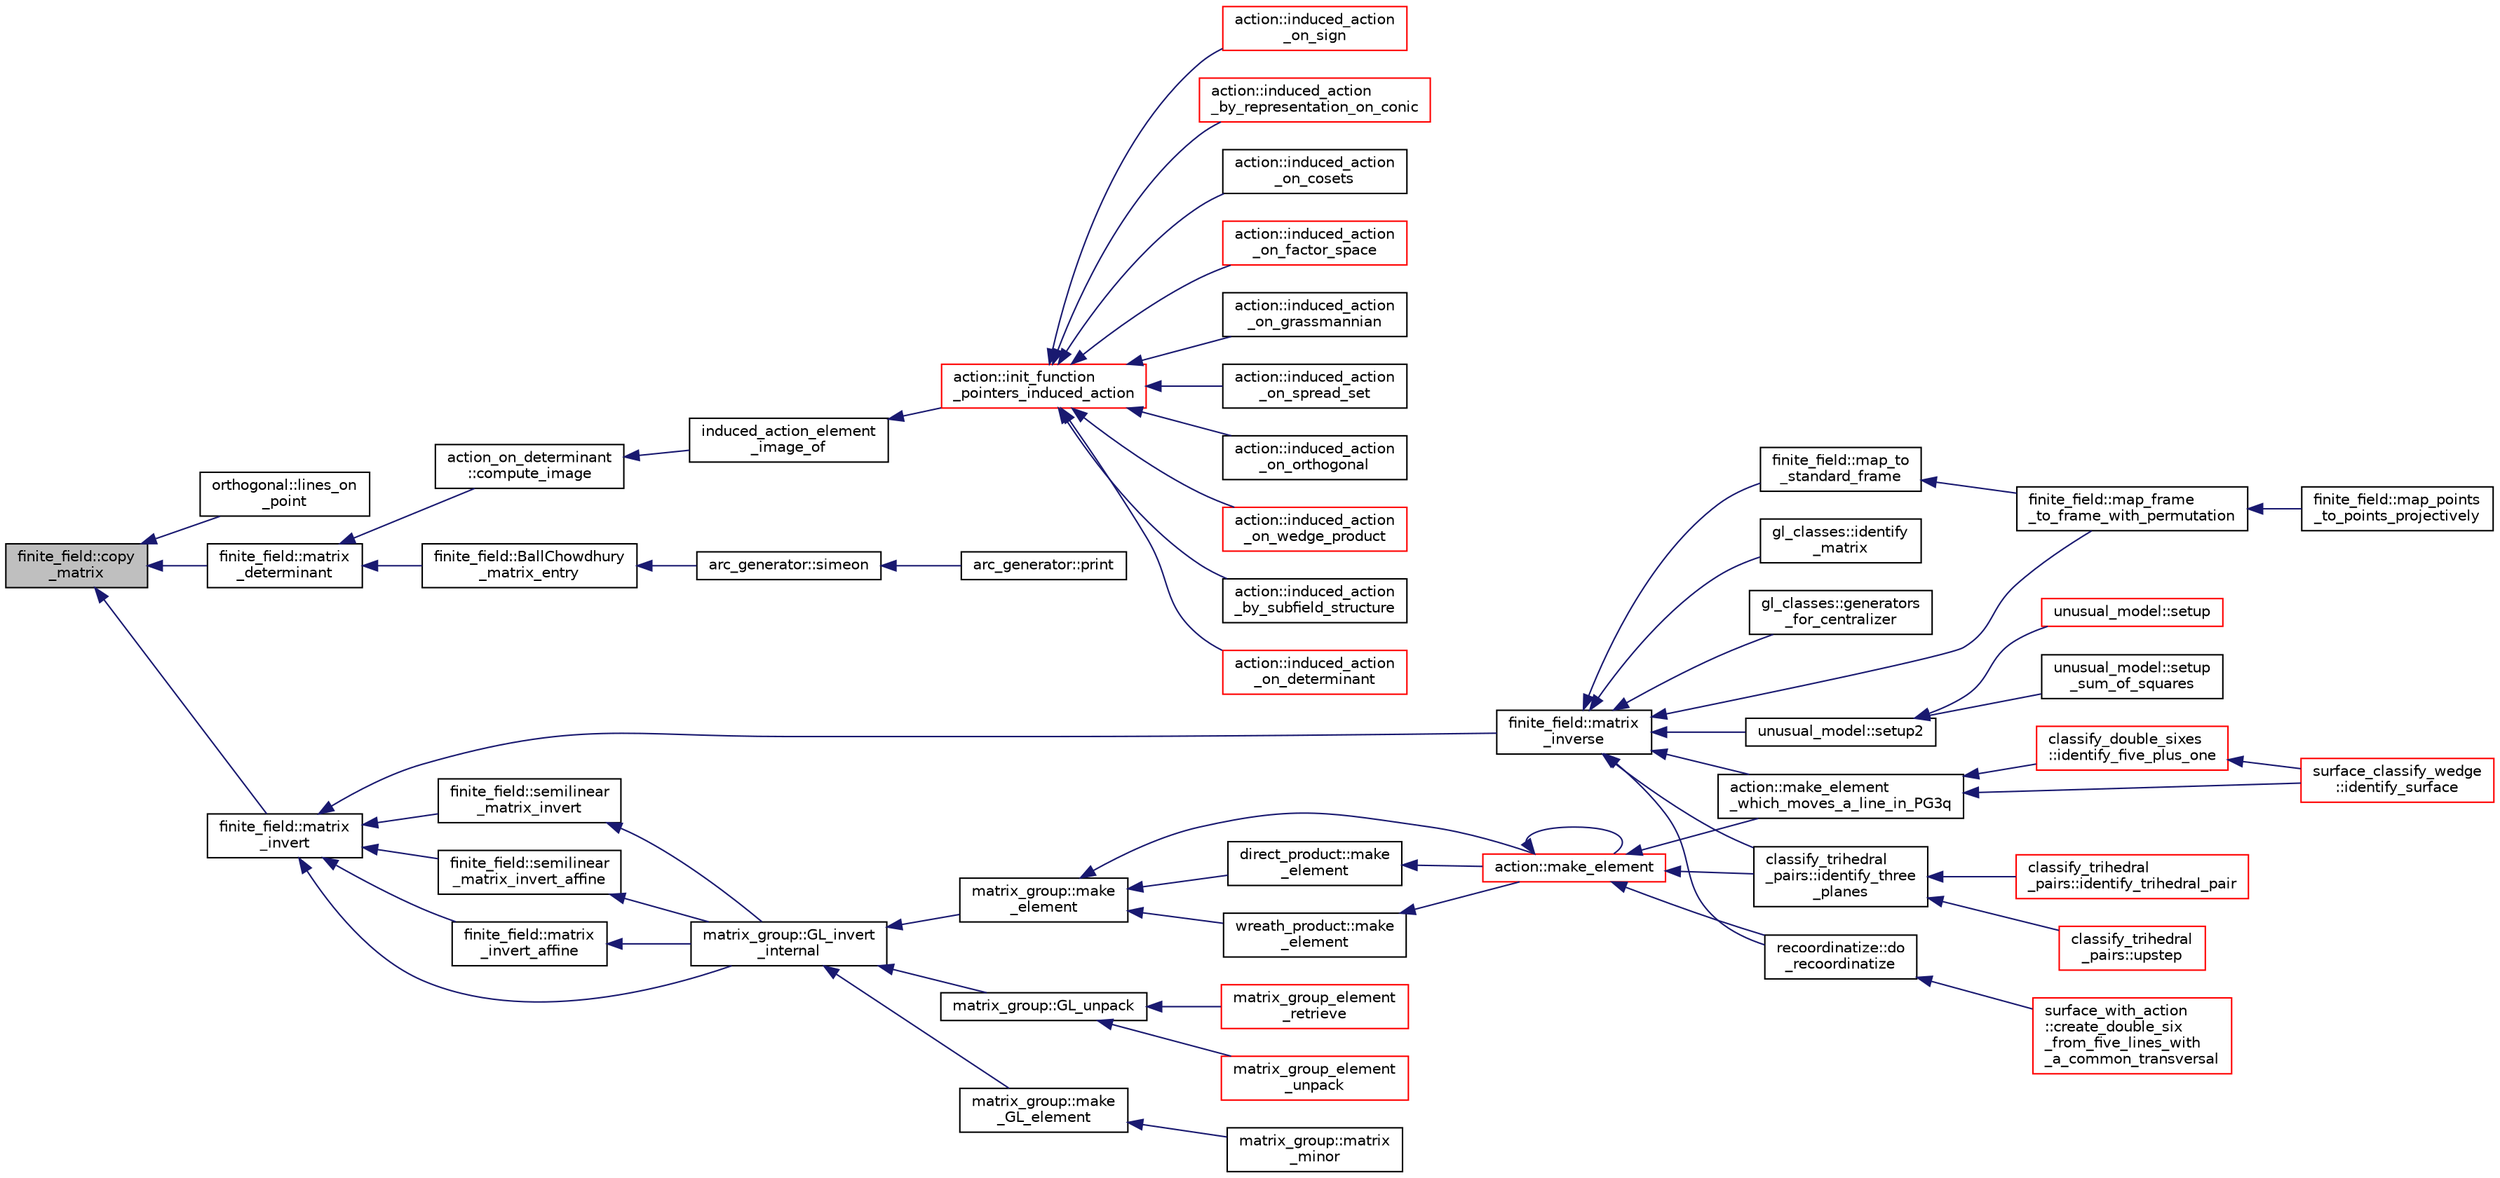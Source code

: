 digraph "finite_field::copy_matrix"
{
  edge [fontname="Helvetica",fontsize="10",labelfontname="Helvetica",labelfontsize="10"];
  node [fontname="Helvetica",fontsize="10",shape=record];
  rankdir="LR";
  Node2061 [label="finite_field::copy\l_matrix",height=0.2,width=0.4,color="black", fillcolor="grey75", style="filled", fontcolor="black"];
  Node2061 -> Node2062 [dir="back",color="midnightblue",fontsize="10",style="solid",fontname="Helvetica"];
  Node2062 [label="orthogonal::lines_on\l_point",height=0.2,width=0.4,color="black", fillcolor="white", style="filled",URL="$d7/daa/classorthogonal.html#aa3249c7fddbc156af817fb274e41c914"];
  Node2061 -> Node2063 [dir="back",color="midnightblue",fontsize="10",style="solid",fontname="Helvetica"];
  Node2063 [label="finite_field::matrix\l_determinant",height=0.2,width=0.4,color="black", fillcolor="white", style="filled",URL="$df/d5a/classfinite__field.html#abeeee303bfbc054f2dcac4981ecab9ce"];
  Node2063 -> Node2064 [dir="back",color="midnightblue",fontsize="10",style="solid",fontname="Helvetica"];
  Node2064 [label="finite_field::BallChowdhury\l_matrix_entry",height=0.2,width=0.4,color="black", fillcolor="white", style="filled",URL="$df/d5a/classfinite__field.html#a961293f903f87da16219ceb61f642e8e"];
  Node2064 -> Node2065 [dir="back",color="midnightblue",fontsize="10",style="solid",fontname="Helvetica"];
  Node2065 [label="arc_generator::simeon",height=0.2,width=0.4,color="black", fillcolor="white", style="filled",URL="$d4/d21/classarc__generator.html#a70e7c17292bbb3b63c12cc2512e45aba"];
  Node2065 -> Node2066 [dir="back",color="midnightblue",fontsize="10",style="solid",fontname="Helvetica"];
  Node2066 [label="arc_generator::print",height=0.2,width=0.4,color="black", fillcolor="white", style="filled",URL="$d4/d21/classarc__generator.html#a4ae2e25ba85a60fb2a90a7b4f52675f7"];
  Node2063 -> Node2067 [dir="back",color="midnightblue",fontsize="10",style="solid",fontname="Helvetica"];
  Node2067 [label="action_on_determinant\l::compute_image",height=0.2,width=0.4,color="black", fillcolor="white", style="filled",URL="$d4/d32/classaction__on__determinant.html#afc50562cf0aa95e81eb0062749dc3940"];
  Node2067 -> Node2068 [dir="back",color="midnightblue",fontsize="10",style="solid",fontname="Helvetica"];
  Node2068 [label="induced_action_element\l_image_of",height=0.2,width=0.4,color="black", fillcolor="white", style="filled",URL="$d3/d27/interface_8_c.html#a821850d6c3988dd122de0489cd36f0f0"];
  Node2068 -> Node2069 [dir="back",color="midnightblue",fontsize="10",style="solid",fontname="Helvetica"];
  Node2069 [label="action::init_function\l_pointers_induced_action",height=0.2,width=0.4,color="red", fillcolor="white", style="filled",URL="$d2/d86/classaction.html#a3b9287d084b24f7a3b9532a7589c58de"];
  Node2069 -> Node2070 [dir="back",color="midnightblue",fontsize="10",style="solid",fontname="Helvetica"];
  Node2070 [label="action::induced_action\l_by_representation_on_conic",height=0.2,width=0.4,color="red", fillcolor="white", style="filled",URL="$d2/d86/classaction.html#a228538e3f07bc186db8eb5da8b90f617"];
  Node2069 -> Node2078 [dir="back",color="midnightblue",fontsize="10",style="solid",fontname="Helvetica"];
  Node2078 [label="action::induced_action\l_on_cosets",height=0.2,width=0.4,color="black", fillcolor="white", style="filled",URL="$d2/d86/classaction.html#acbdff5ffed42af6a01f07dffb2787237"];
  Node2069 -> Node2079 [dir="back",color="midnightblue",fontsize="10",style="solid",fontname="Helvetica"];
  Node2079 [label="action::induced_action\l_on_factor_space",height=0.2,width=0.4,color="red", fillcolor="white", style="filled",URL="$d2/d86/classaction.html#af501ff2aa74fb6049bee5c01cd8b909b"];
  Node2069 -> Node2161 [dir="back",color="midnightblue",fontsize="10",style="solid",fontname="Helvetica"];
  Node2161 [label="action::induced_action\l_on_grassmannian",height=0.2,width=0.4,color="black", fillcolor="white", style="filled",URL="$d2/d86/classaction.html#a295b730ecc0b0bf30f714094fef956ea"];
  Node2069 -> Node2162 [dir="back",color="midnightblue",fontsize="10",style="solid",fontname="Helvetica"];
  Node2162 [label="action::induced_action\l_on_spread_set",height=0.2,width=0.4,color="black", fillcolor="white", style="filled",URL="$d2/d86/classaction.html#a7c5839c650592f083dc850d81ed05a5b"];
  Node2069 -> Node2163 [dir="back",color="midnightblue",fontsize="10",style="solid",fontname="Helvetica"];
  Node2163 [label="action::induced_action\l_on_orthogonal",height=0.2,width=0.4,color="black", fillcolor="white", style="filled",URL="$d2/d86/classaction.html#a4f191cee643a81d7f18a4d729084e945"];
  Node2069 -> Node2164 [dir="back",color="midnightblue",fontsize="10",style="solid",fontname="Helvetica"];
  Node2164 [label="action::induced_action\l_on_wedge_product",height=0.2,width=0.4,color="red", fillcolor="white", style="filled",URL="$d2/d86/classaction.html#af13a5da25b8e8597ab695edff222fb6a"];
  Node2069 -> Node2166 [dir="back",color="midnightblue",fontsize="10",style="solid",fontname="Helvetica"];
  Node2166 [label="action::induced_action\l_by_subfield_structure",height=0.2,width=0.4,color="black", fillcolor="white", style="filled",URL="$d2/d86/classaction.html#add42951bdab176ceed6cc4af05dfa948"];
  Node2069 -> Node2167 [dir="back",color="midnightblue",fontsize="10",style="solid",fontname="Helvetica"];
  Node2167 [label="action::induced_action\l_on_determinant",height=0.2,width=0.4,color="red", fillcolor="white", style="filled",URL="$d2/d86/classaction.html#aa6b9d3c2ded2cae185ee31f2200ad0b5"];
  Node2069 -> Node2170 [dir="back",color="midnightblue",fontsize="10",style="solid",fontname="Helvetica"];
  Node2170 [label="action::induced_action\l_on_sign",height=0.2,width=0.4,color="red", fillcolor="white", style="filled",URL="$d2/d86/classaction.html#ab17b07971b94eae7c5efa21b33f643f1"];
  Node2061 -> Node2279 [dir="back",color="midnightblue",fontsize="10",style="solid",fontname="Helvetica"];
  Node2279 [label="finite_field::matrix\l_invert",height=0.2,width=0.4,color="black", fillcolor="white", style="filled",URL="$df/d5a/classfinite__field.html#a4c017c0edc20fefef3da0db4ef4248f7"];
  Node2279 -> Node2280 [dir="back",color="midnightblue",fontsize="10",style="solid",fontname="Helvetica"];
  Node2280 [label="finite_field::matrix\l_inverse",height=0.2,width=0.4,color="black", fillcolor="white", style="filled",URL="$df/d5a/classfinite__field.html#a3ef088739ceac47367f4b328697726a5"];
  Node2280 -> Node2281 [dir="back",color="midnightblue",fontsize="10",style="solid",fontname="Helvetica"];
  Node2281 [label="finite_field::map_to\l_standard_frame",height=0.2,width=0.4,color="black", fillcolor="white", style="filled",URL="$df/d5a/classfinite__field.html#ab35609fc5533b425df702652db00024b"];
  Node2281 -> Node2282 [dir="back",color="midnightblue",fontsize="10",style="solid",fontname="Helvetica"];
  Node2282 [label="finite_field::map_frame\l_to_frame_with_permutation",height=0.2,width=0.4,color="black", fillcolor="white", style="filled",URL="$df/d5a/classfinite__field.html#a6b6142cf5491507d40fa0b6c3a837b81"];
  Node2282 -> Node2283 [dir="back",color="midnightblue",fontsize="10",style="solid",fontname="Helvetica"];
  Node2283 [label="finite_field::map_points\l_to_points_projectively",height=0.2,width=0.4,color="black", fillcolor="white", style="filled",URL="$df/d5a/classfinite__field.html#a6ebf38250033b090baa12391d9a9cd98"];
  Node2280 -> Node2282 [dir="back",color="midnightblue",fontsize="10",style="solid",fontname="Helvetica"];
  Node2280 -> Node2284 [dir="back",color="midnightblue",fontsize="10",style="solid",fontname="Helvetica"];
  Node2284 [label="gl_classes::identify\l_matrix",height=0.2,width=0.4,color="black", fillcolor="white", style="filled",URL="$d6/dab/classgl__classes.html#af529d1d8ff5a52703c5ac1d70806092e"];
  Node2280 -> Node2285 [dir="back",color="midnightblue",fontsize="10",style="solid",fontname="Helvetica"];
  Node2285 [label="gl_classes::generators\l_for_centralizer",height=0.2,width=0.4,color="black", fillcolor="white", style="filled",URL="$d6/dab/classgl__classes.html#aeac561e2a41981533eb0aee6f9d2080c"];
  Node2280 -> Node2286 [dir="back",color="midnightblue",fontsize="10",style="solid",fontname="Helvetica"];
  Node2286 [label="unusual_model::setup2",height=0.2,width=0.4,color="black", fillcolor="white", style="filled",URL="$dc/d50/classunusual__model.html#a00f7da705c24f863338828447abf7aae"];
  Node2286 -> Node2287 [dir="back",color="midnightblue",fontsize="10",style="solid",fontname="Helvetica"];
  Node2287 [label="unusual_model::setup\l_sum_of_squares",height=0.2,width=0.4,color="black", fillcolor="white", style="filled",URL="$dc/d50/classunusual__model.html#ab330b51451b34a5291ee5707ef725eff"];
  Node2286 -> Node2288 [dir="back",color="midnightblue",fontsize="10",style="solid",fontname="Helvetica"];
  Node2288 [label="unusual_model::setup",height=0.2,width=0.4,color="red", fillcolor="white", style="filled",URL="$dc/d50/classunusual__model.html#adb517fd342dd2ed2d0cc117211ac1c0d"];
  Node2280 -> Node2294 [dir="back",color="midnightblue",fontsize="10",style="solid",fontname="Helvetica"];
  Node2294 [label="action::make_element\l_which_moves_a_line_in_PG3q",height=0.2,width=0.4,color="black", fillcolor="white", style="filled",URL="$d2/d86/classaction.html#a926b90c3aafacbf77ffd99d50a8408cb"];
  Node2294 -> Node2295 [dir="back",color="midnightblue",fontsize="10",style="solid",fontname="Helvetica"];
  Node2295 [label="classify_double_sixes\l::identify_five_plus_one",height=0.2,width=0.4,color="red", fillcolor="white", style="filled",URL="$dd/d23/classclassify__double__sixes.html#aa78728c03ff9c37c26413c3d1ebac85a"];
  Node2295 -> Node2301 [dir="back",color="midnightblue",fontsize="10",style="solid",fontname="Helvetica"];
  Node2301 [label="surface_classify_wedge\l::identify_surface",height=0.2,width=0.4,color="red", fillcolor="white", style="filled",URL="$d7/d5c/classsurface__classify__wedge.html#a0ee820a0324434792bd5362b4606de80"];
  Node2294 -> Node2301 [dir="back",color="midnightblue",fontsize="10",style="solid",fontname="Helvetica"];
  Node2280 -> Node2303 [dir="back",color="midnightblue",fontsize="10",style="solid",fontname="Helvetica"];
  Node2303 [label="classify_trihedral\l_pairs::identify_three\l_planes",height=0.2,width=0.4,color="black", fillcolor="white", style="filled",URL="$d1/d21/classclassify__trihedral__pairs.html#a0c39bec96db456430eb119aa573f6d25"];
  Node2303 -> Node2304 [dir="back",color="midnightblue",fontsize="10",style="solid",fontname="Helvetica"];
  Node2304 [label="classify_trihedral\l_pairs::upstep",height=0.2,width=0.4,color="red", fillcolor="white", style="filled",URL="$d1/d21/classclassify__trihedral__pairs.html#a4134a82fca1d3962311921731ce001eb"];
  Node2303 -> Node2305 [dir="back",color="midnightblue",fontsize="10",style="solid",fontname="Helvetica"];
  Node2305 [label="classify_trihedral\l_pairs::identify_trihedral_pair",height=0.2,width=0.4,color="red", fillcolor="white", style="filled",URL="$d1/d21/classclassify__trihedral__pairs.html#a1a85f616b5043da9f7e585868b0d191d"];
  Node2280 -> Node2313 [dir="back",color="midnightblue",fontsize="10",style="solid",fontname="Helvetica"];
  Node2313 [label="recoordinatize::do\l_recoordinatize",height=0.2,width=0.4,color="black", fillcolor="white", style="filled",URL="$d3/d3c/classrecoordinatize.html#ae667d36625d30c780af10da96e26ab04"];
  Node2313 -> Node2314 [dir="back",color="midnightblue",fontsize="10",style="solid",fontname="Helvetica"];
  Node2314 [label="surface_with_action\l::create_double_six\l_from_five_lines_with\l_a_common_transversal",height=0.2,width=0.4,color="red", fillcolor="white", style="filled",URL="$d8/df9/classsurface__with__action.html#a870db90931112560e814493c70f768ab"];
  Node2279 -> Node2317 [dir="back",color="midnightblue",fontsize="10",style="solid",fontname="Helvetica"];
  Node2317 [label="finite_field::semilinear\l_matrix_invert",height=0.2,width=0.4,color="black", fillcolor="white", style="filled",URL="$df/d5a/classfinite__field.html#a940fec6a9c31b10eed2e8d37c5472d93"];
  Node2317 -> Node2318 [dir="back",color="midnightblue",fontsize="10",style="solid",fontname="Helvetica"];
  Node2318 [label="matrix_group::GL_invert\l_internal",height=0.2,width=0.4,color="black", fillcolor="white", style="filled",URL="$d3/ded/classmatrix__group.html#ab2b9f8046dee535722e07a92ec3ab0b6"];
  Node2318 -> Node2319 [dir="back",color="midnightblue",fontsize="10",style="solid",fontname="Helvetica"];
  Node2319 [label="matrix_group::GL_unpack",height=0.2,width=0.4,color="black", fillcolor="white", style="filled",URL="$d3/ded/classmatrix__group.html#ac6a8a5bf87707f613215662a2967fa18"];
  Node2319 -> Node2320 [dir="back",color="midnightblue",fontsize="10",style="solid",fontname="Helvetica"];
  Node2320 [label="matrix_group_element\l_unpack",height=0.2,width=0.4,color="red", fillcolor="white", style="filled",URL="$da/d0a/interface__matrix__group_8_c.html#a3821f8c9d4e26962410c97ad9772b3af"];
  Node2319 -> Node2344 [dir="back",color="midnightblue",fontsize="10",style="solid",fontname="Helvetica"];
  Node2344 [label="matrix_group_element\l_retrieve",height=0.2,width=0.4,color="red", fillcolor="white", style="filled",URL="$da/d0a/interface__matrix__group_8_c.html#aefc74c0503168b62ff732d3cc131fdc6"];
  Node2318 -> Node2345 [dir="back",color="midnightblue",fontsize="10",style="solid",fontname="Helvetica"];
  Node2345 [label="matrix_group::make\l_element",height=0.2,width=0.4,color="black", fillcolor="white", style="filled",URL="$d3/ded/classmatrix__group.html#adf67c0031ec58afbbc545e65a1cf6845"];
  Node2345 -> Node2346 [dir="back",color="midnightblue",fontsize="10",style="solid",fontname="Helvetica"];
  Node2346 [label="direct_product::make\l_element",height=0.2,width=0.4,color="black", fillcolor="white", style="filled",URL="$dc/daf/classdirect__product.html#a776efa4be66f9b0481d1f012a14c9dde"];
  Node2346 -> Node2347 [dir="back",color="midnightblue",fontsize="10",style="solid",fontname="Helvetica"];
  Node2347 [label="action::make_element",height=0.2,width=0.4,color="red", fillcolor="white", style="filled",URL="$d2/d86/classaction.html#a920fa2a27583fb60bae10e7b282cdd1d"];
  Node2347 -> Node2347 [dir="back",color="midnightblue",fontsize="10",style="solid",fontname="Helvetica"];
  Node2347 -> Node2294 [dir="back",color="midnightblue",fontsize="10",style="solid",fontname="Helvetica"];
  Node2347 -> Node2303 [dir="back",color="midnightblue",fontsize="10",style="solid",fontname="Helvetica"];
  Node2347 -> Node2313 [dir="back",color="midnightblue",fontsize="10",style="solid",fontname="Helvetica"];
  Node2345 -> Node2400 [dir="back",color="midnightblue",fontsize="10",style="solid",fontname="Helvetica"];
  Node2400 [label="wreath_product::make\l_element",height=0.2,width=0.4,color="black", fillcolor="white", style="filled",URL="$d8/dfa/classwreath__product.html#ac47838a579877034b1d2b4cd897625c1"];
  Node2400 -> Node2347 [dir="back",color="midnightblue",fontsize="10",style="solid",fontname="Helvetica"];
  Node2345 -> Node2347 [dir="back",color="midnightblue",fontsize="10",style="solid",fontname="Helvetica"];
  Node2318 -> Node2401 [dir="back",color="midnightblue",fontsize="10",style="solid",fontname="Helvetica"];
  Node2401 [label="matrix_group::make\l_GL_element",height=0.2,width=0.4,color="black", fillcolor="white", style="filled",URL="$d3/ded/classmatrix__group.html#ab60cc02d4fb6b9c8f4e20bf8248966a5"];
  Node2401 -> Node2402 [dir="back",color="midnightblue",fontsize="10",style="solid",fontname="Helvetica"];
  Node2402 [label="matrix_group::matrix\l_minor",height=0.2,width=0.4,color="black", fillcolor="white", style="filled",URL="$d3/ded/classmatrix__group.html#a1eb842c65e2c0bad4a65b90c98882307"];
  Node2279 -> Node2403 [dir="back",color="midnightblue",fontsize="10",style="solid",fontname="Helvetica"];
  Node2403 [label="finite_field::semilinear\l_matrix_invert_affine",height=0.2,width=0.4,color="black", fillcolor="white", style="filled",URL="$df/d5a/classfinite__field.html#a23db70e745bf22d230da684440e1fc59"];
  Node2403 -> Node2318 [dir="back",color="midnightblue",fontsize="10",style="solid",fontname="Helvetica"];
  Node2279 -> Node2404 [dir="back",color="midnightblue",fontsize="10",style="solid",fontname="Helvetica"];
  Node2404 [label="finite_field::matrix\l_invert_affine",height=0.2,width=0.4,color="black", fillcolor="white", style="filled",URL="$df/d5a/classfinite__field.html#a716c202ca9fcee1911e330f4a5bdba38"];
  Node2404 -> Node2318 [dir="back",color="midnightblue",fontsize="10",style="solid",fontname="Helvetica"];
  Node2279 -> Node2318 [dir="back",color="midnightblue",fontsize="10",style="solid",fontname="Helvetica"];
}
